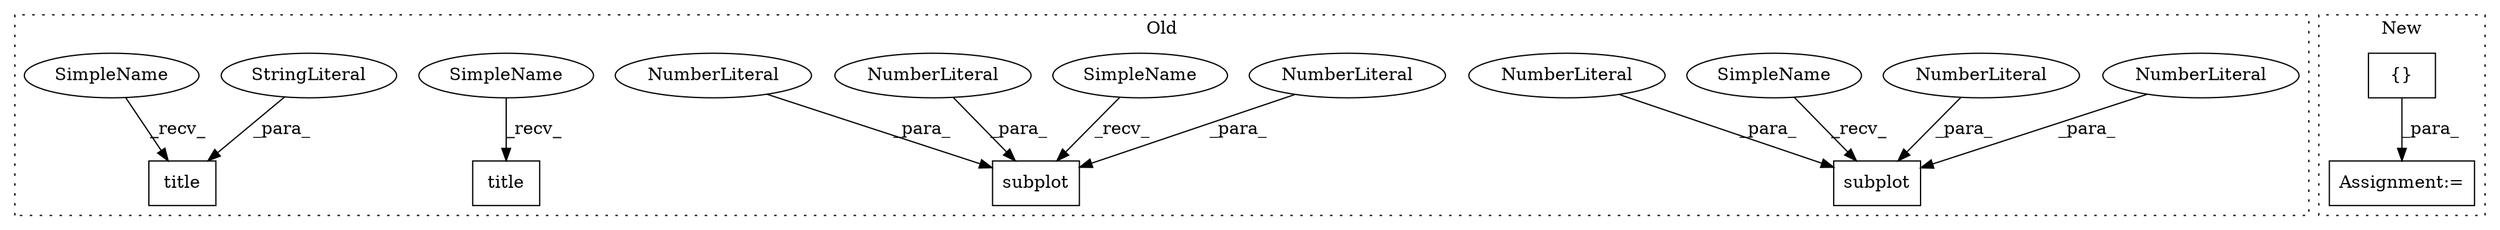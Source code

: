 digraph G {
subgraph cluster0 {
1 [label="subplot" a="32" s="5797,5810" l="8,1" shape="box"];
3 [label="NumberLiteral" a="34" s="5805" l="1" shape="ellipse"];
4 [label="NumberLiteral" a="34" s="5809" l="1" shape="ellipse"];
5 [label="NumberLiteral" a="34" s="5807" l="1" shape="ellipse"];
7 [label="subplot" a="32" s="5581,5594" l="8,1" shape="box"];
8 [label="NumberLiteral" a="34" s="5589" l="1" shape="ellipse"];
9 [label="NumberLiteral" a="34" s="5593" l="1" shape="ellipse"];
10 [label="NumberLiteral" a="34" s="5591" l="1" shape="ellipse"];
11 [label="title" a="32" s="5881,5897" l="6,1" shape="box"];
12 [label="StringLiteral" a="45" s="5887" l="10" shape="ellipse"];
13 [label="title" a="32" s="5663,5676" l="6,1" shape="box"];
14 [label="SimpleName" a="42" s="5659" l="3" shape="ellipse"];
15 [label="SimpleName" a="42" s="5577" l="3" shape="ellipse"];
16 [label="SimpleName" a="42" s="5793" l="3" shape="ellipse"];
17 [label="SimpleName" a="42" s="5877" l="3" shape="ellipse"];
label = "Old";
style="dotted";
}
subgraph cluster1 {
2 [label="{}" a="4" s="5811,5840" l="1,1" shape="box"];
6 [label="Assignment:=" a="7" s="5752" l="1" shape="box"];
label = "New";
style="dotted";
}
2 -> 6 [label="_para_"];
3 -> 1 [label="_para_"];
4 -> 1 [label="_para_"];
5 -> 1 [label="_para_"];
8 -> 7 [label="_para_"];
9 -> 7 [label="_para_"];
10 -> 7 [label="_para_"];
12 -> 11 [label="_para_"];
14 -> 13 [label="_recv_"];
15 -> 7 [label="_recv_"];
16 -> 1 [label="_recv_"];
17 -> 11 [label="_recv_"];
}
